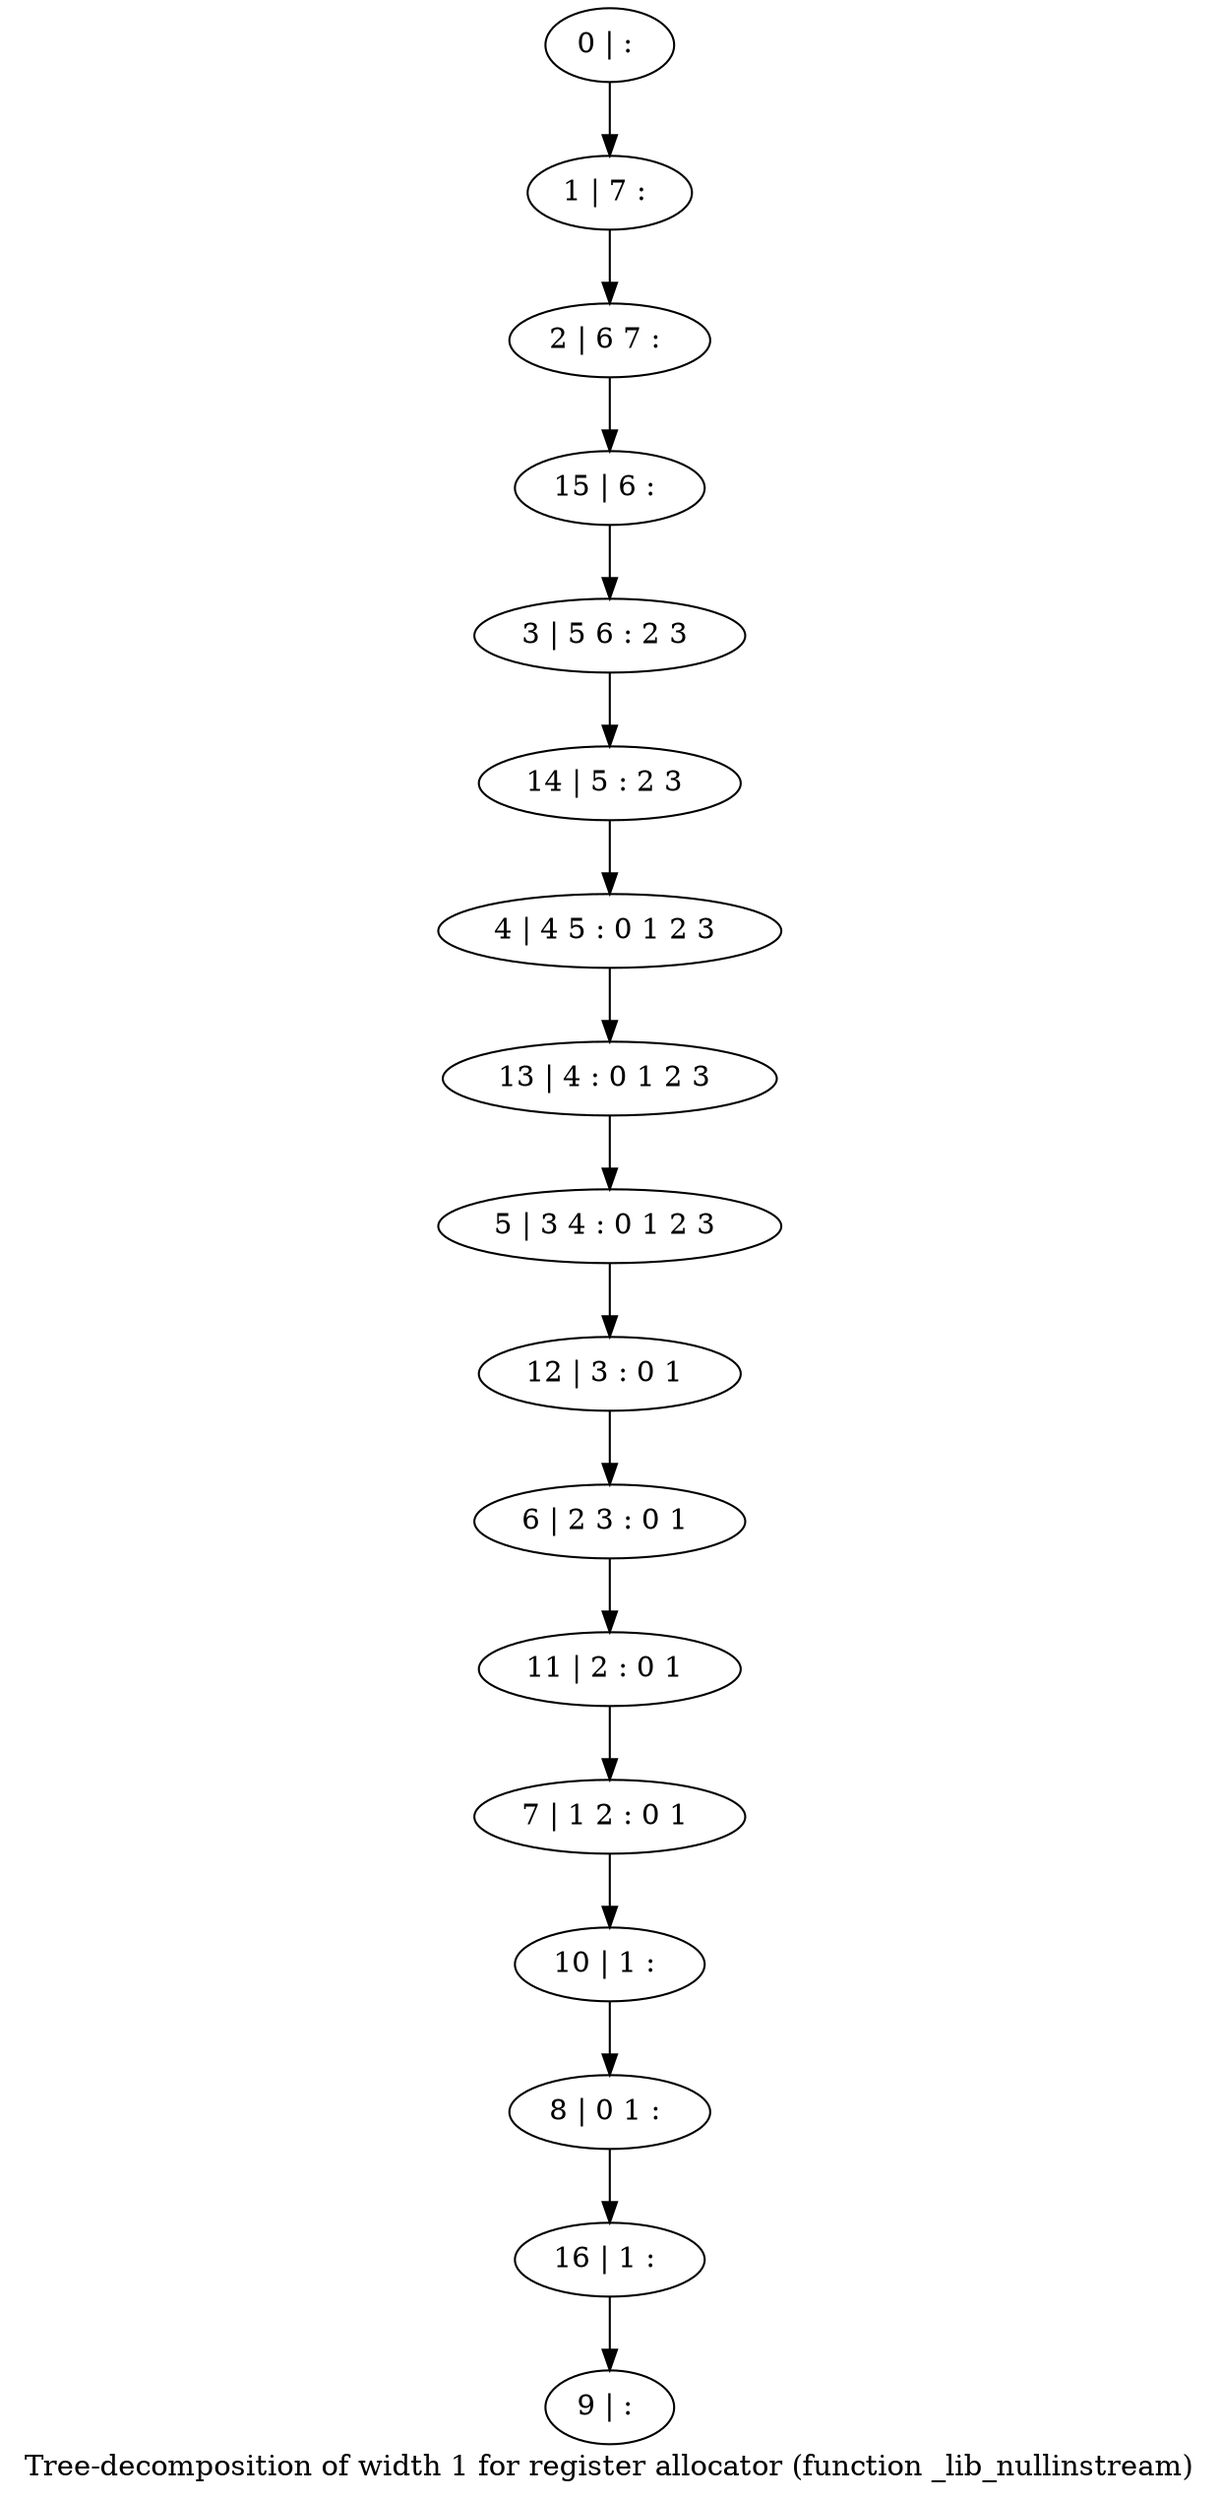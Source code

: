 digraph G {
graph [label="Tree-decomposition of width 1 for register allocator (function _lib_nullinstream)"]
0[label="0 | : "];
1[label="1 | 7 : "];
2[label="2 | 6 7 : "];
3[label="3 | 5 6 : 2 3 "];
4[label="4 | 4 5 : 0 1 2 3 "];
5[label="5 | 3 4 : 0 1 2 3 "];
6[label="6 | 2 3 : 0 1 "];
7[label="7 | 1 2 : 0 1 "];
8[label="8 | 0 1 : "];
9[label="9 | : "];
10[label="10 | 1 : "];
11[label="11 | 2 : 0 1 "];
12[label="12 | 3 : 0 1 "];
13[label="13 | 4 : 0 1 2 3 "];
14[label="14 | 5 : 2 3 "];
15[label="15 | 6 : "];
16[label="16 | 1 : "];
0->1 ;
1->2 ;
10->8 ;
7->10 ;
11->7 ;
6->11 ;
12->6 ;
5->12 ;
13->5 ;
4->13 ;
14->4 ;
3->14 ;
15->3 ;
2->15 ;
16->9 ;
8->16 ;
}
